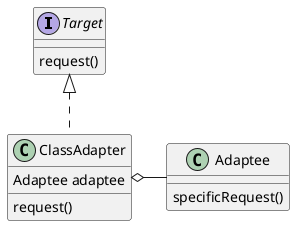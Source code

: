 @startuml
interface Target {
request()
}
class Adaptee {
specificRequest()
}
class ClassAdapter implements Target{
Adaptee adaptee
request()
}
ClassAdapter o- Adaptee
@enduml